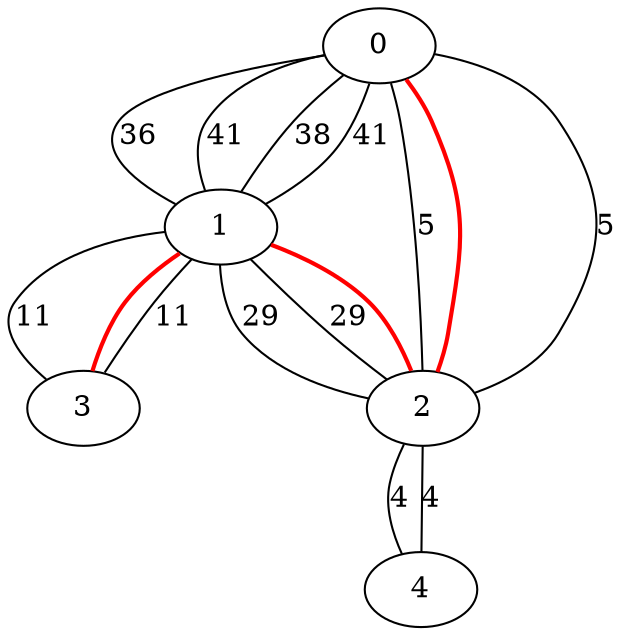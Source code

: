 graph DijkstraGraph {
  0 -- 1 [label="36"];
  0 -- 1 [label="41"];
  0 -- 2 [label="5"];
  1 -- 0 [label="38"];
  1 -- 0 [label="41"];
  1 -- 2 [label="29"];
  1 -- 3 [label="11"];
  2 -- 1 [label="29"];
  2 -- 0 [label="5"];
  2 -- 4 [label="4"];
  3 -- 1 [label="11"];
  4 -- 2 [label="4"];

  // Highlight the optimal path
  0 -- 2 [color=red, penwidth=2.0];
  2 -- 1 [color=red, penwidth=2.0];
  1 -- 3 [color=red, penwidth=2.0];
}
